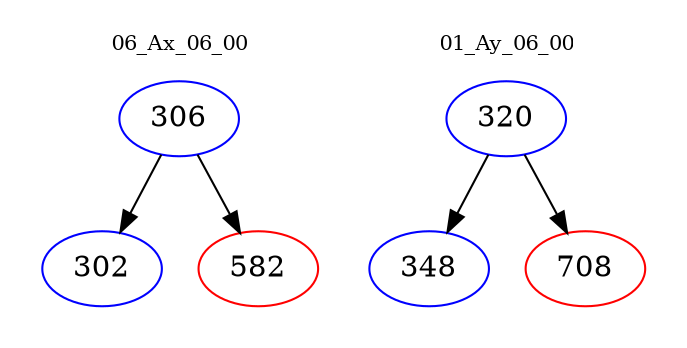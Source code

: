 digraph{
subgraph cluster_0 {
color = white
label = "06_Ax_06_00";
fontsize=10;
T0_306 [label="306", color="blue"]
T0_306 -> T0_302 [color="black"]
T0_302 [label="302", color="blue"]
T0_306 -> T0_582 [color="black"]
T0_582 [label="582", color="red"]
}
subgraph cluster_1 {
color = white
label = "01_Ay_06_00";
fontsize=10;
T1_320 [label="320", color="blue"]
T1_320 -> T1_348 [color="black"]
T1_348 [label="348", color="blue"]
T1_320 -> T1_708 [color="black"]
T1_708 [label="708", color="red"]
}
}

